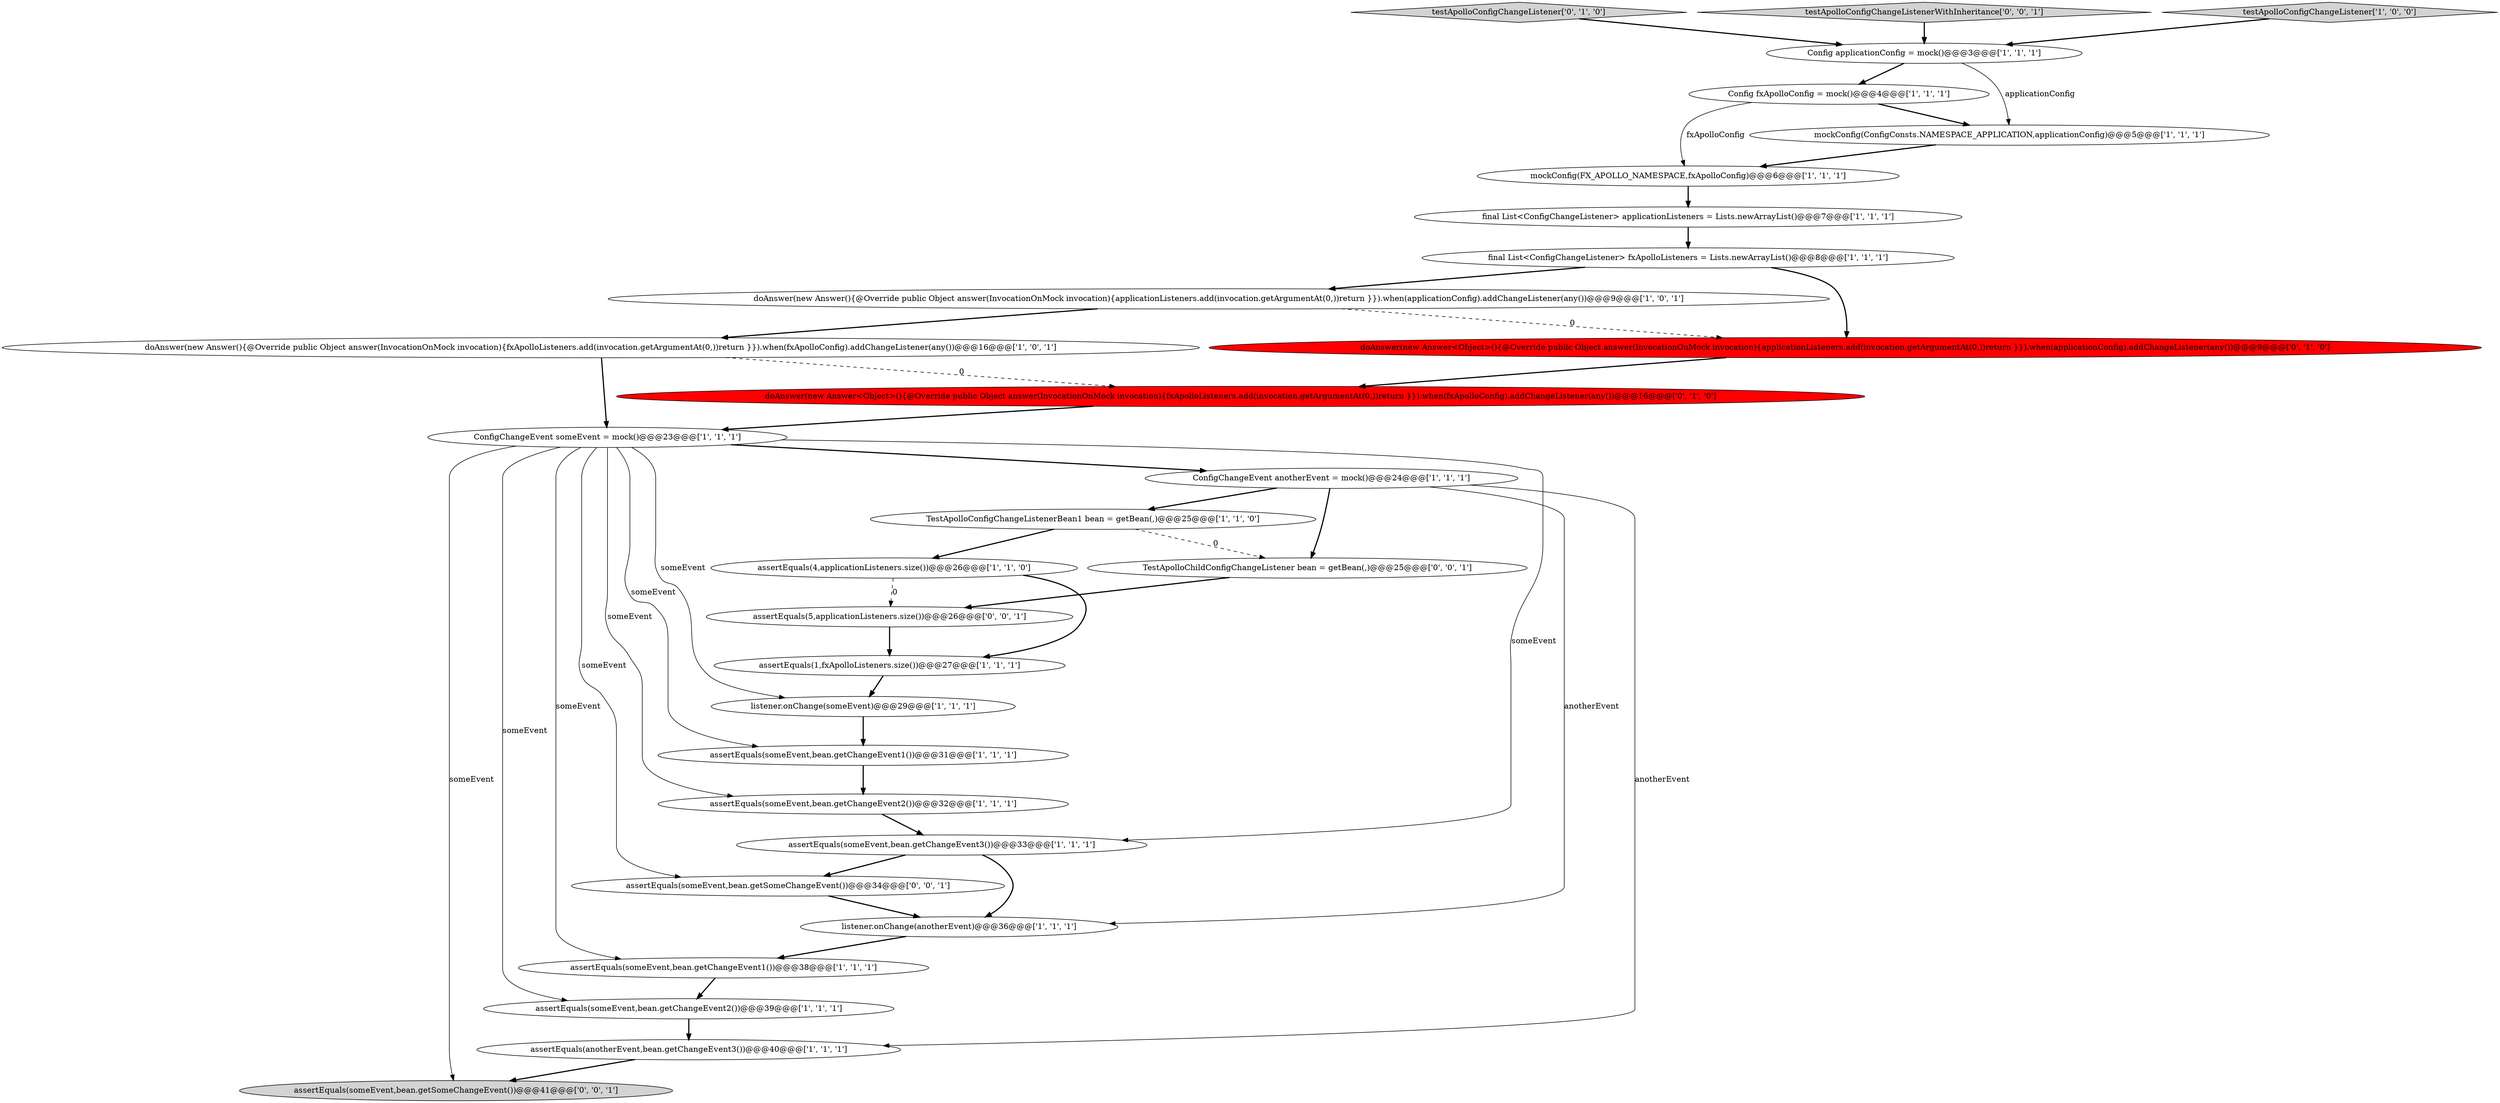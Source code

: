 digraph {
0 [style = filled, label = "mockConfig(FX_APOLLO_NAMESPACE,fxApolloConfig)@@@6@@@['1', '1', '1']", fillcolor = white, shape = ellipse image = "AAA0AAABBB1BBB"];
9 [style = filled, label = "assertEquals(someEvent,bean.getChangeEvent2())@@@32@@@['1', '1', '1']", fillcolor = white, shape = ellipse image = "AAA0AAABBB1BBB"];
24 [style = filled, label = "testApolloConfigChangeListener['0', '1', '0']", fillcolor = lightgray, shape = diamond image = "AAA0AAABBB2BBB"];
26 [style = filled, label = "assertEquals(someEvent,bean.getSomeChangeEvent())@@@34@@@['0', '0', '1']", fillcolor = white, shape = ellipse image = "AAA0AAABBB3BBB"];
27 [style = filled, label = "assertEquals(5,applicationListeners.size())@@@26@@@['0', '0', '1']", fillcolor = white, shape = ellipse image = "AAA0AAABBB3BBB"];
10 [style = filled, label = "Config fxApolloConfig = mock()@@@4@@@['1', '1', '1']", fillcolor = white, shape = ellipse image = "AAA0AAABBB1BBB"];
13 [style = filled, label = "ConfigChangeEvent someEvent = mock()@@@23@@@['1', '1', '1']", fillcolor = white, shape = ellipse image = "AAA0AAABBB1BBB"];
6 [style = filled, label = "assertEquals(someEvent,bean.getChangeEvent1())@@@31@@@['1', '1', '1']", fillcolor = white, shape = ellipse image = "AAA0AAABBB1BBB"];
3 [style = filled, label = "assertEquals(someEvent,bean.getChangeEvent2())@@@39@@@['1', '1', '1']", fillcolor = white, shape = ellipse image = "AAA0AAABBB1BBB"];
12 [style = filled, label = "listener.onChange(anotherEvent)@@@36@@@['1', '1', '1']", fillcolor = white, shape = ellipse image = "AAA0AAABBB1BBB"];
16 [style = filled, label = "Config applicationConfig = mock()@@@3@@@['1', '1', '1']", fillcolor = white, shape = ellipse image = "AAA0AAABBB1BBB"];
17 [style = filled, label = "assertEquals(4,applicationListeners.size())@@@26@@@['1', '1', '0']", fillcolor = white, shape = ellipse image = "AAA0AAABBB1BBB"];
14 [style = filled, label = "assertEquals(someEvent,bean.getChangeEvent3())@@@33@@@['1', '1', '1']", fillcolor = white, shape = ellipse image = "AAA0AAABBB1BBB"];
25 [style = filled, label = "testApolloConfigChangeListenerWithInheritance['0', '0', '1']", fillcolor = lightgray, shape = diamond image = "AAA0AAABBB3BBB"];
2 [style = filled, label = "assertEquals(anotherEvent,bean.getChangeEvent3())@@@40@@@['1', '1', '1']", fillcolor = white, shape = ellipse image = "AAA0AAABBB1BBB"];
4 [style = filled, label = "doAnswer(new Answer(){@Override public Object answer(InvocationOnMock invocation){fxApolloListeners.add(invocation.getArgumentAt(0,))return }}).when(fxApolloConfig).addChangeListener(any())@@@16@@@['1', '0', '1']", fillcolor = white, shape = ellipse image = "AAA0AAABBB1BBB"];
29 [style = filled, label = "TestApolloChildConfigChangeListener bean = getBean(,)@@@25@@@['0', '0', '1']", fillcolor = white, shape = ellipse image = "AAA0AAABBB3BBB"];
15 [style = filled, label = "assertEquals(1,fxApolloListeners.size())@@@27@@@['1', '1', '1']", fillcolor = white, shape = ellipse image = "AAA0AAABBB1BBB"];
7 [style = filled, label = "testApolloConfigChangeListener['1', '0', '0']", fillcolor = lightgray, shape = diamond image = "AAA0AAABBB1BBB"];
28 [style = filled, label = "assertEquals(someEvent,bean.getSomeChangeEvent())@@@41@@@['0', '0', '1']", fillcolor = lightgray, shape = ellipse image = "AAA0AAABBB3BBB"];
18 [style = filled, label = "final List<ConfigChangeListener> applicationListeners = Lists.newArrayList()@@@7@@@['1', '1', '1']", fillcolor = white, shape = ellipse image = "AAA0AAABBB1BBB"];
22 [style = filled, label = "doAnswer(new Answer<Object>(){@Override public Object answer(InvocationOnMock invocation){fxApolloListeners.add(invocation.getArgumentAt(0,))return }}).when(fxApolloConfig).addChangeListener(any())@@@16@@@['0', '1', '0']", fillcolor = red, shape = ellipse image = "AAA1AAABBB2BBB"];
1 [style = filled, label = "TestApolloConfigChangeListenerBean1 bean = getBean(,)@@@25@@@['1', '1', '0']", fillcolor = white, shape = ellipse image = "AAA0AAABBB1BBB"];
5 [style = filled, label = "mockConfig(ConfigConsts.NAMESPACE_APPLICATION,applicationConfig)@@@5@@@['1', '1', '1']", fillcolor = white, shape = ellipse image = "AAA0AAABBB1BBB"];
8 [style = filled, label = "listener.onChange(someEvent)@@@29@@@['1', '1', '1']", fillcolor = white, shape = ellipse image = "AAA0AAABBB1BBB"];
23 [style = filled, label = "doAnswer(new Answer<Object>(){@Override public Object answer(InvocationOnMock invocation){applicationListeners.add(invocation.getArgumentAt(0,))return }}).when(applicationConfig).addChangeListener(any())@@@9@@@['0', '1', '0']", fillcolor = red, shape = ellipse image = "AAA1AAABBB2BBB"];
11 [style = filled, label = "ConfigChangeEvent anotherEvent = mock()@@@24@@@['1', '1', '1']", fillcolor = white, shape = ellipse image = "AAA0AAABBB1BBB"];
19 [style = filled, label = "final List<ConfigChangeListener> fxApolloListeners = Lists.newArrayList()@@@8@@@['1', '1', '1']", fillcolor = white, shape = ellipse image = "AAA0AAABBB1BBB"];
20 [style = filled, label = "assertEquals(someEvent,bean.getChangeEvent1())@@@38@@@['1', '1', '1']", fillcolor = white, shape = ellipse image = "AAA0AAABBB1BBB"];
21 [style = filled, label = "doAnswer(new Answer(){@Override public Object answer(InvocationOnMock invocation){applicationListeners.add(invocation.getArgumentAt(0,))return }}).when(applicationConfig).addChangeListener(any())@@@9@@@['1', '0', '1']", fillcolor = white, shape = ellipse image = "AAA0AAABBB1BBB"];
16->10 [style = bold, label=""];
11->1 [style = bold, label=""];
10->0 [style = solid, label="fxApolloConfig"];
4->13 [style = bold, label=""];
1->29 [style = dashed, label="0"];
18->19 [style = bold, label=""];
12->20 [style = bold, label=""];
11->29 [style = bold, label=""];
13->26 [style = solid, label="someEvent"];
8->6 [style = bold, label=""];
13->28 [style = solid, label="someEvent"];
20->3 [style = bold, label=""];
13->6 [style = solid, label="someEvent"];
16->5 [style = solid, label="applicationConfig"];
11->2 [style = solid, label="anotherEvent"];
4->22 [style = dashed, label="0"];
17->27 [style = dashed, label="0"];
25->16 [style = bold, label=""];
13->11 [style = bold, label=""];
27->15 [style = bold, label=""];
13->9 [style = solid, label="someEvent"];
1->17 [style = bold, label=""];
13->8 [style = solid, label="someEvent"];
13->3 [style = solid, label="someEvent"];
14->26 [style = bold, label=""];
24->16 [style = bold, label=""];
29->27 [style = bold, label=""];
26->12 [style = bold, label=""];
23->22 [style = bold, label=""];
10->5 [style = bold, label=""];
13->20 [style = solid, label="someEvent"];
3->2 [style = bold, label=""];
5->0 [style = bold, label=""];
19->23 [style = bold, label=""];
14->12 [style = bold, label=""];
7->16 [style = bold, label=""];
17->15 [style = bold, label=""];
9->14 [style = bold, label=""];
0->18 [style = bold, label=""];
11->12 [style = solid, label="anotherEvent"];
6->9 [style = bold, label=""];
21->23 [style = dashed, label="0"];
2->28 [style = bold, label=""];
13->14 [style = solid, label="someEvent"];
15->8 [style = bold, label=""];
22->13 [style = bold, label=""];
21->4 [style = bold, label=""];
19->21 [style = bold, label=""];
}
